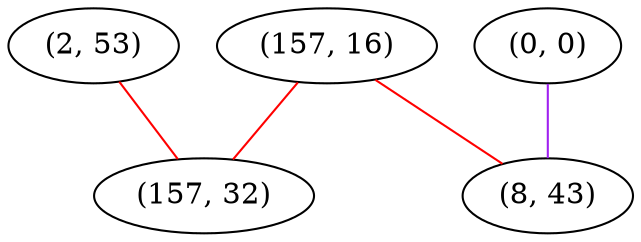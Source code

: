 graph "" {
"(2, 53)";
"(0, 0)";
"(157, 16)";
"(157, 32)";
"(8, 43)";
"(2, 53)" -- "(157, 32)"  [color=red, key=0, weight=1];
"(0, 0)" -- "(8, 43)"  [color=purple, key=0, weight=4];
"(157, 16)" -- "(8, 43)"  [color=red, key=0, weight=1];
"(157, 16)" -- "(157, 32)"  [color=red, key=0, weight=1];
}
